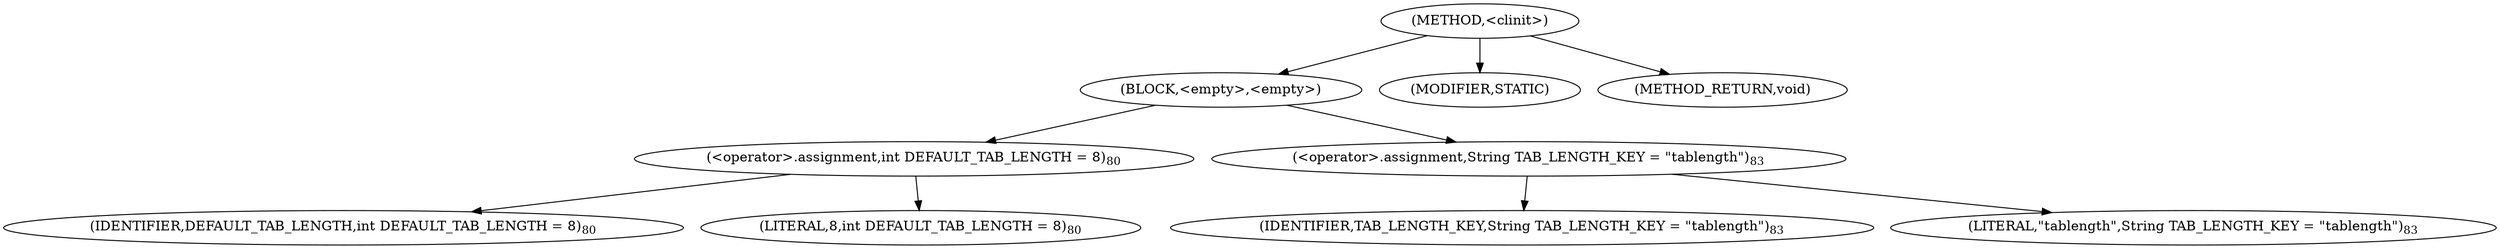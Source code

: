 digraph "&lt;clinit&gt;" {  
"230" [label = <(METHOD,&lt;clinit&gt;)> ]
"231" [label = <(BLOCK,&lt;empty&gt;,&lt;empty&gt;)> ]
"232" [label = <(&lt;operator&gt;.assignment,int DEFAULT_TAB_LENGTH = 8)<SUB>80</SUB>> ]
"233" [label = <(IDENTIFIER,DEFAULT_TAB_LENGTH,int DEFAULT_TAB_LENGTH = 8)<SUB>80</SUB>> ]
"234" [label = <(LITERAL,8,int DEFAULT_TAB_LENGTH = 8)<SUB>80</SUB>> ]
"235" [label = <(&lt;operator&gt;.assignment,String TAB_LENGTH_KEY = &quot;tablength&quot;)<SUB>83</SUB>> ]
"236" [label = <(IDENTIFIER,TAB_LENGTH_KEY,String TAB_LENGTH_KEY = &quot;tablength&quot;)<SUB>83</SUB>> ]
"237" [label = <(LITERAL,&quot;tablength&quot;,String TAB_LENGTH_KEY = &quot;tablength&quot;)<SUB>83</SUB>> ]
"238" [label = <(MODIFIER,STATIC)> ]
"239" [label = <(METHOD_RETURN,void)> ]
  "230" -> "231" 
  "230" -> "238" 
  "230" -> "239" 
  "231" -> "232" 
  "231" -> "235" 
  "232" -> "233" 
  "232" -> "234" 
  "235" -> "236" 
  "235" -> "237" 
}
